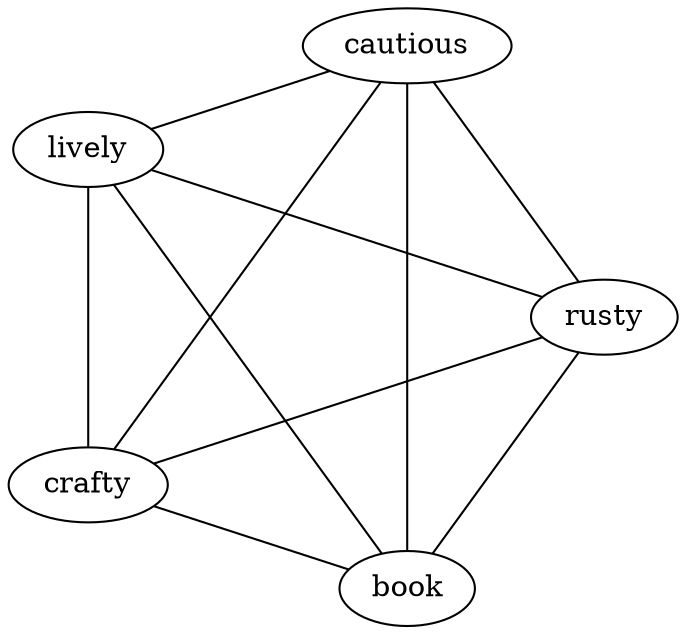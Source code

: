 // see https://stackoverflow.com/questions/46317240/how-to-layout-complete-graphs-circularly-using-dot-and-graphviz

graph P  {
        layout=circo 
        style=filled
        book 
        rusty [fillcolor=red]
        lively [fillcolor=blue]
        cautious [fillcolor=yellow]
        crafty [fillcolor=green]
        
        book--rusty--lively--cautious--crafty--book //pentagon
book--lively--crafty--rusty--cautious--book //diagonals

}
